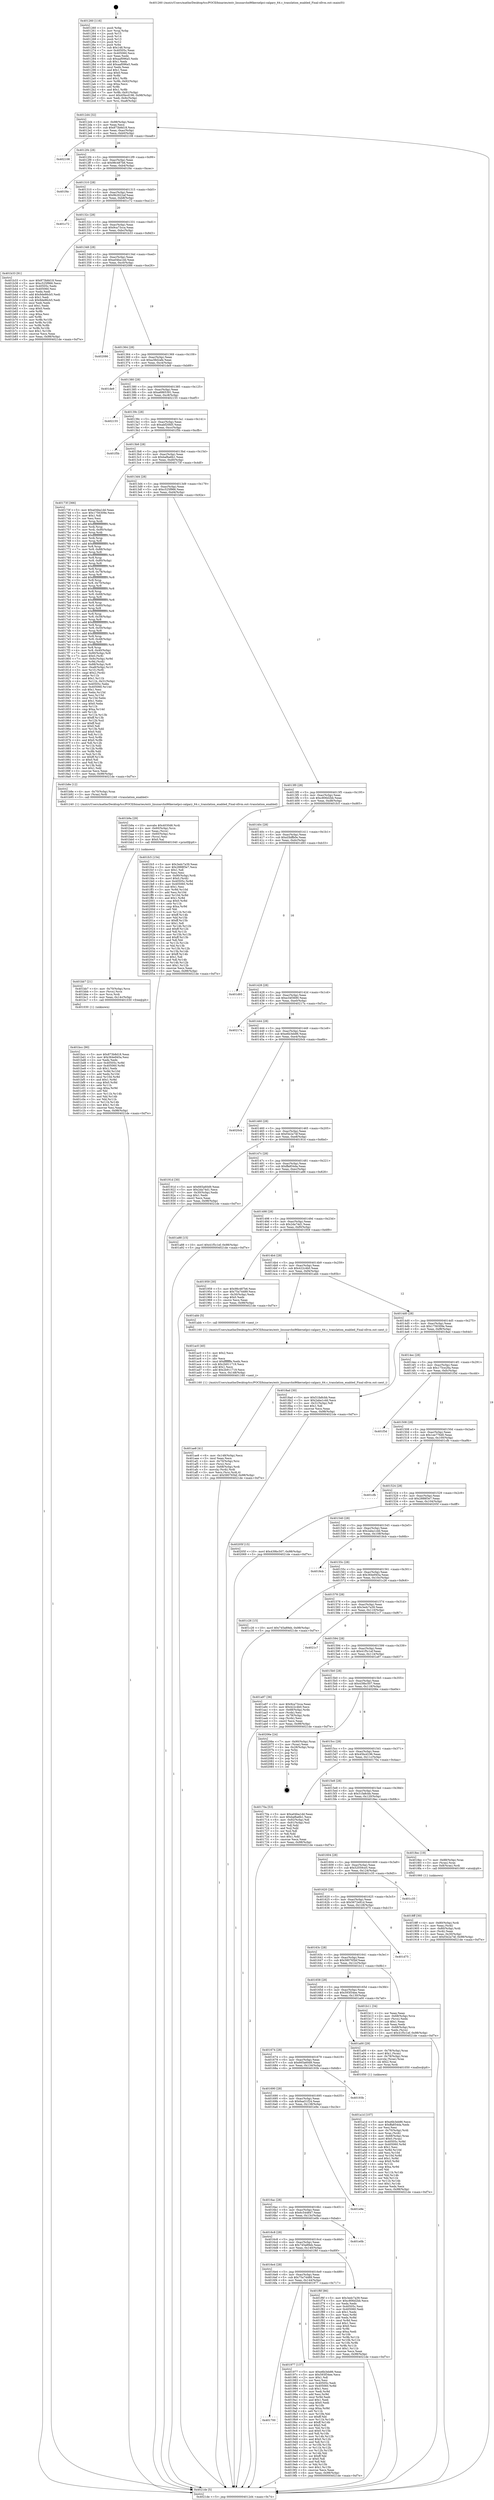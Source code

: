 digraph "0x401260" {
  label = "0x401260 (/mnt/c/Users/mathe/Desktop/tcc/POCII/binaries/extr_linuxarchx86kernelpci-calgary_64.c_translation_enabled_Final-ollvm.out::main(0))"
  labelloc = "t"
  node[shape=record]

  Entry [label="",width=0.3,height=0.3,shape=circle,fillcolor=black,style=filled]
  "0x4012d4" [label="{
     0x4012d4 [32]\l
     | [instrs]\l
     &nbsp;&nbsp;0x4012d4 \<+6\>: mov -0x98(%rbp),%eax\l
     &nbsp;&nbsp;0x4012da \<+2\>: mov %eax,%ecx\l
     &nbsp;&nbsp;0x4012dc \<+6\>: sub $0x873b8d18,%ecx\l
     &nbsp;&nbsp;0x4012e2 \<+6\>: mov %eax,-0xac(%rbp)\l
     &nbsp;&nbsp;0x4012e8 \<+6\>: mov %ecx,-0xb0(%rbp)\l
     &nbsp;&nbsp;0x4012ee \<+6\>: je 0000000000402108 \<main+0xea8\>\l
  }"]
  "0x402108" [label="{
     0x402108\l
  }", style=dashed]
  "0x4012f4" [label="{
     0x4012f4 [28]\l
     | [instrs]\l
     &nbsp;&nbsp;0x4012f4 \<+5\>: jmp 00000000004012f9 \<main+0x99\>\l
     &nbsp;&nbsp;0x4012f9 \<+6\>: mov -0xac(%rbp),%eax\l
     &nbsp;&nbsp;0x4012ff \<+5\>: sub $0x98c487b6,%eax\l
     &nbsp;&nbsp;0x401304 \<+6\>: mov %eax,-0xb4(%rbp)\l
     &nbsp;&nbsp;0x40130a \<+6\>: je 0000000000401f4c \<main+0xcec\>\l
  }"]
  Exit [label="",width=0.3,height=0.3,shape=circle,fillcolor=black,style=filled,peripheries=2]
  "0x401f4c" [label="{
     0x401f4c\l
  }", style=dashed]
  "0x401310" [label="{
     0x401310 [28]\l
     | [instrs]\l
     &nbsp;&nbsp;0x401310 \<+5\>: jmp 0000000000401315 \<main+0xb5\>\l
     &nbsp;&nbsp;0x401315 \<+6\>: mov -0xac(%rbp),%eax\l
     &nbsp;&nbsp;0x40131b \<+5\>: sub $0x9b2622af,%eax\l
     &nbsp;&nbsp;0x401320 \<+6\>: mov %eax,-0xb8(%rbp)\l
     &nbsp;&nbsp;0x401326 \<+6\>: je 0000000000401c72 \<main+0xa12\>\l
  }"]
  "0x401bcc" [label="{
     0x401bcc [90]\l
     | [instrs]\l
     &nbsp;&nbsp;0x401bcc \<+5\>: mov $0x873b8d18,%eax\l
     &nbsp;&nbsp;0x401bd1 \<+5\>: mov $0x364e945a,%esi\l
     &nbsp;&nbsp;0x401bd6 \<+2\>: xor %edx,%edx\l
     &nbsp;&nbsp;0x401bd8 \<+8\>: mov 0x40505c,%r8d\l
     &nbsp;&nbsp;0x401be0 \<+8\>: mov 0x405060,%r9d\l
     &nbsp;&nbsp;0x401be8 \<+3\>: sub $0x1,%edx\l
     &nbsp;&nbsp;0x401beb \<+3\>: mov %r8d,%r10d\l
     &nbsp;&nbsp;0x401bee \<+3\>: add %edx,%r10d\l
     &nbsp;&nbsp;0x401bf1 \<+4\>: imul %r10d,%r8d\l
     &nbsp;&nbsp;0x401bf5 \<+4\>: and $0x1,%r8d\l
     &nbsp;&nbsp;0x401bf9 \<+4\>: cmp $0x0,%r8d\l
     &nbsp;&nbsp;0x401bfd \<+4\>: sete %r11b\l
     &nbsp;&nbsp;0x401c01 \<+4\>: cmp $0xa,%r9d\l
     &nbsp;&nbsp;0x401c05 \<+3\>: setl %bl\l
     &nbsp;&nbsp;0x401c08 \<+3\>: mov %r11b,%r14b\l
     &nbsp;&nbsp;0x401c0b \<+3\>: and %bl,%r14b\l
     &nbsp;&nbsp;0x401c0e \<+3\>: xor %bl,%r11b\l
     &nbsp;&nbsp;0x401c11 \<+3\>: or %r11b,%r14b\l
     &nbsp;&nbsp;0x401c14 \<+4\>: test $0x1,%r14b\l
     &nbsp;&nbsp;0x401c18 \<+3\>: cmovne %esi,%eax\l
     &nbsp;&nbsp;0x401c1b \<+6\>: mov %eax,-0x98(%rbp)\l
     &nbsp;&nbsp;0x401c21 \<+5\>: jmp 00000000004021de \<main+0xf7e\>\l
  }"]
  "0x401c72" [label="{
     0x401c72\l
  }", style=dashed]
  "0x40132c" [label="{
     0x40132c [28]\l
     | [instrs]\l
     &nbsp;&nbsp;0x40132c \<+5\>: jmp 0000000000401331 \<main+0xd1\>\l
     &nbsp;&nbsp;0x401331 \<+6\>: mov -0xac(%rbp),%eax\l
     &nbsp;&nbsp;0x401337 \<+5\>: sub $0x9ca73cca,%eax\l
     &nbsp;&nbsp;0x40133c \<+6\>: mov %eax,-0xbc(%rbp)\l
     &nbsp;&nbsp;0x401342 \<+6\>: je 0000000000401b33 \<main+0x8d3\>\l
  }"]
  "0x401bb7" [label="{
     0x401bb7 [21]\l
     | [instrs]\l
     &nbsp;&nbsp;0x401bb7 \<+4\>: mov -0x70(%rbp),%rcx\l
     &nbsp;&nbsp;0x401bbb \<+3\>: mov (%rcx),%rcx\l
     &nbsp;&nbsp;0x401bbe \<+3\>: mov %rcx,%rdi\l
     &nbsp;&nbsp;0x401bc1 \<+6\>: mov %eax,-0x14c(%rbp)\l
     &nbsp;&nbsp;0x401bc7 \<+5\>: call 0000000000401030 \<free@plt\>\l
     | [calls]\l
     &nbsp;&nbsp;0x401030 \{1\} (unknown)\l
  }"]
  "0x401b33" [label="{
     0x401b33 [91]\l
     | [instrs]\l
     &nbsp;&nbsp;0x401b33 \<+5\>: mov $0x873b8d18,%eax\l
     &nbsp;&nbsp;0x401b38 \<+5\>: mov $0xc525f966,%ecx\l
     &nbsp;&nbsp;0x401b3d \<+7\>: mov 0x40505c,%edx\l
     &nbsp;&nbsp;0x401b44 \<+7\>: mov 0x405060,%esi\l
     &nbsp;&nbsp;0x401b4b \<+2\>: mov %edx,%edi\l
     &nbsp;&nbsp;0x401b4d \<+6\>: add $0x9de86cb5,%edi\l
     &nbsp;&nbsp;0x401b53 \<+3\>: sub $0x1,%edi\l
     &nbsp;&nbsp;0x401b56 \<+6\>: sub $0x9de86cb5,%edi\l
     &nbsp;&nbsp;0x401b5c \<+3\>: imul %edi,%edx\l
     &nbsp;&nbsp;0x401b5f \<+3\>: and $0x1,%edx\l
     &nbsp;&nbsp;0x401b62 \<+3\>: cmp $0x0,%edx\l
     &nbsp;&nbsp;0x401b65 \<+4\>: sete %r8b\l
     &nbsp;&nbsp;0x401b69 \<+3\>: cmp $0xa,%esi\l
     &nbsp;&nbsp;0x401b6c \<+4\>: setl %r9b\l
     &nbsp;&nbsp;0x401b70 \<+3\>: mov %r8b,%r10b\l
     &nbsp;&nbsp;0x401b73 \<+3\>: and %r9b,%r10b\l
     &nbsp;&nbsp;0x401b76 \<+3\>: xor %r9b,%r8b\l
     &nbsp;&nbsp;0x401b79 \<+3\>: or %r8b,%r10b\l
     &nbsp;&nbsp;0x401b7c \<+4\>: test $0x1,%r10b\l
     &nbsp;&nbsp;0x401b80 \<+3\>: cmovne %ecx,%eax\l
     &nbsp;&nbsp;0x401b83 \<+6\>: mov %eax,-0x98(%rbp)\l
     &nbsp;&nbsp;0x401b89 \<+5\>: jmp 00000000004021de \<main+0xf7e\>\l
  }"]
  "0x401348" [label="{
     0x401348 [28]\l
     | [instrs]\l
     &nbsp;&nbsp;0x401348 \<+5\>: jmp 000000000040134d \<main+0xed\>\l
     &nbsp;&nbsp;0x40134d \<+6\>: mov -0xac(%rbp),%eax\l
     &nbsp;&nbsp;0x401353 \<+5\>: sub $0xa04ba1dd,%eax\l
     &nbsp;&nbsp;0x401358 \<+6\>: mov %eax,-0xc0(%rbp)\l
     &nbsp;&nbsp;0x40135e \<+6\>: je 0000000000402086 \<main+0xe26\>\l
  }"]
  "0x401b9a" [label="{
     0x401b9a [29]\l
     | [instrs]\l
     &nbsp;&nbsp;0x401b9a \<+10\>: movabs $0x4030d6,%rdi\l
     &nbsp;&nbsp;0x401ba4 \<+4\>: mov -0x60(%rbp),%rcx\l
     &nbsp;&nbsp;0x401ba8 \<+2\>: mov %eax,(%rcx)\l
     &nbsp;&nbsp;0x401baa \<+4\>: mov -0x60(%rbp),%rcx\l
     &nbsp;&nbsp;0x401bae \<+2\>: mov (%rcx),%esi\l
     &nbsp;&nbsp;0x401bb0 \<+2\>: mov $0x0,%al\l
     &nbsp;&nbsp;0x401bb2 \<+5\>: call 0000000000401040 \<printf@plt\>\l
     | [calls]\l
     &nbsp;&nbsp;0x401040 \{1\} (unknown)\l
  }"]
  "0x402086" [label="{
     0x402086\l
  }", style=dashed]
  "0x401364" [label="{
     0x401364 [28]\l
     | [instrs]\l
     &nbsp;&nbsp;0x401364 \<+5\>: jmp 0000000000401369 \<main+0x109\>\l
     &nbsp;&nbsp;0x401369 \<+6\>: mov -0xac(%rbp),%eax\l
     &nbsp;&nbsp;0x40136f \<+5\>: sub $0xa38d2afe,%eax\l
     &nbsp;&nbsp;0x401374 \<+6\>: mov %eax,-0xc4(%rbp)\l
     &nbsp;&nbsp;0x40137a \<+6\>: je 0000000000401de9 \<main+0xb89\>\l
  }"]
  "0x401ae8" [label="{
     0x401ae8 [41]\l
     | [instrs]\l
     &nbsp;&nbsp;0x401ae8 \<+6\>: mov -0x148(%rbp),%ecx\l
     &nbsp;&nbsp;0x401aee \<+3\>: imul %eax,%ecx\l
     &nbsp;&nbsp;0x401af1 \<+4\>: mov -0x70(%rbp),%rsi\l
     &nbsp;&nbsp;0x401af5 \<+3\>: mov (%rsi),%rsi\l
     &nbsp;&nbsp;0x401af8 \<+4\>: mov -0x68(%rbp),%rdi\l
     &nbsp;&nbsp;0x401afc \<+3\>: movslq (%rdi),%rdi\l
     &nbsp;&nbsp;0x401aff \<+3\>: mov %ecx,(%rsi,%rdi,4)\l
     &nbsp;&nbsp;0x401b02 \<+10\>: movl $0x580765bf,-0x98(%rbp)\l
     &nbsp;&nbsp;0x401b0c \<+5\>: jmp 00000000004021de \<main+0xf7e\>\l
  }"]
  "0x401de9" [label="{
     0x401de9\l
  }", style=dashed]
  "0x401380" [label="{
     0x401380 [28]\l
     | [instrs]\l
     &nbsp;&nbsp;0x401380 \<+5\>: jmp 0000000000401385 \<main+0x125\>\l
     &nbsp;&nbsp;0x401385 \<+6\>: mov -0xac(%rbp),%eax\l
     &nbsp;&nbsp;0x40138b \<+5\>: sub $0xa6865391,%eax\l
     &nbsp;&nbsp;0x401390 \<+6\>: mov %eax,-0xc8(%rbp)\l
     &nbsp;&nbsp;0x401396 \<+6\>: je 0000000000402155 \<main+0xef5\>\l
  }"]
  "0x401ac0" [label="{
     0x401ac0 [40]\l
     | [instrs]\l
     &nbsp;&nbsp;0x401ac0 \<+5\>: mov $0x2,%ecx\l
     &nbsp;&nbsp;0x401ac5 \<+1\>: cltd\l
     &nbsp;&nbsp;0x401ac6 \<+2\>: idiv %ecx\l
     &nbsp;&nbsp;0x401ac8 \<+6\>: imul $0xfffffffe,%edx,%ecx\l
     &nbsp;&nbsp;0x401ace \<+6\>: sub $0x2b911719,%ecx\l
     &nbsp;&nbsp;0x401ad4 \<+3\>: add $0x1,%ecx\l
     &nbsp;&nbsp;0x401ad7 \<+6\>: add $0x2b911719,%ecx\l
     &nbsp;&nbsp;0x401add \<+6\>: mov %ecx,-0x148(%rbp)\l
     &nbsp;&nbsp;0x401ae3 \<+5\>: call 0000000000401160 \<next_i\>\l
     | [calls]\l
     &nbsp;&nbsp;0x401160 \{1\} (/mnt/c/Users/mathe/Desktop/tcc/POCII/binaries/extr_linuxarchx86kernelpci-calgary_64.c_translation_enabled_Final-ollvm.out::next_i)\l
  }"]
  "0x402155" [label="{
     0x402155\l
  }", style=dashed]
  "0x40139c" [label="{
     0x40139c [28]\l
     | [instrs]\l
     &nbsp;&nbsp;0x40139c \<+5\>: jmp 00000000004013a1 \<main+0x141\>\l
     &nbsp;&nbsp;0x4013a1 \<+6\>: mov -0xac(%rbp),%eax\l
     &nbsp;&nbsp;0x4013a7 \<+5\>: sub $0xabf20fd5,%eax\l
     &nbsp;&nbsp;0x4013ac \<+6\>: mov %eax,-0xcc(%rbp)\l
     &nbsp;&nbsp;0x4013b2 \<+6\>: je 0000000000401f5b \<main+0xcfb\>\l
  }"]
  "0x401a1d" [label="{
     0x401a1d [107]\l
     | [instrs]\l
     &nbsp;&nbsp;0x401a1d \<+5\>: mov $0xe6b3eb86,%ecx\l
     &nbsp;&nbsp;0x401a22 \<+5\>: mov $0xffa854da,%edx\l
     &nbsp;&nbsp;0x401a27 \<+2\>: xor %esi,%esi\l
     &nbsp;&nbsp;0x401a29 \<+4\>: mov -0x70(%rbp),%rdi\l
     &nbsp;&nbsp;0x401a2d \<+3\>: mov %rax,(%rdi)\l
     &nbsp;&nbsp;0x401a30 \<+4\>: mov -0x68(%rbp),%rax\l
     &nbsp;&nbsp;0x401a34 \<+6\>: movl $0x0,(%rax)\l
     &nbsp;&nbsp;0x401a3a \<+8\>: mov 0x40505c,%r8d\l
     &nbsp;&nbsp;0x401a42 \<+8\>: mov 0x405060,%r9d\l
     &nbsp;&nbsp;0x401a4a \<+3\>: sub $0x1,%esi\l
     &nbsp;&nbsp;0x401a4d \<+3\>: mov %r8d,%r10d\l
     &nbsp;&nbsp;0x401a50 \<+3\>: add %esi,%r10d\l
     &nbsp;&nbsp;0x401a53 \<+4\>: imul %r10d,%r8d\l
     &nbsp;&nbsp;0x401a57 \<+4\>: and $0x1,%r8d\l
     &nbsp;&nbsp;0x401a5b \<+4\>: cmp $0x0,%r8d\l
     &nbsp;&nbsp;0x401a5f \<+4\>: sete %r11b\l
     &nbsp;&nbsp;0x401a63 \<+4\>: cmp $0xa,%r9d\l
     &nbsp;&nbsp;0x401a67 \<+3\>: setl %bl\l
     &nbsp;&nbsp;0x401a6a \<+3\>: mov %r11b,%r14b\l
     &nbsp;&nbsp;0x401a6d \<+3\>: and %bl,%r14b\l
     &nbsp;&nbsp;0x401a70 \<+3\>: xor %bl,%r11b\l
     &nbsp;&nbsp;0x401a73 \<+3\>: or %r11b,%r14b\l
     &nbsp;&nbsp;0x401a76 \<+4\>: test $0x1,%r14b\l
     &nbsp;&nbsp;0x401a7a \<+3\>: cmovne %edx,%ecx\l
     &nbsp;&nbsp;0x401a7d \<+6\>: mov %ecx,-0x98(%rbp)\l
     &nbsp;&nbsp;0x401a83 \<+5\>: jmp 00000000004021de \<main+0xf7e\>\l
  }"]
  "0x401f5b" [label="{
     0x401f5b\l
  }", style=dashed]
  "0x4013b8" [label="{
     0x4013b8 [28]\l
     | [instrs]\l
     &nbsp;&nbsp;0x4013b8 \<+5\>: jmp 00000000004013bd \<main+0x15d\>\l
     &nbsp;&nbsp;0x4013bd \<+6\>: mov -0xac(%rbp),%eax\l
     &nbsp;&nbsp;0x4013c3 \<+5\>: sub $0xbafba6b1,%eax\l
     &nbsp;&nbsp;0x4013c8 \<+6\>: mov %eax,-0xd0(%rbp)\l
     &nbsp;&nbsp;0x4013ce \<+6\>: je 000000000040173f \<main+0x4df\>\l
  }"]
  "0x401700" [label="{
     0x401700\l
  }", style=dashed]
  "0x40173f" [label="{
     0x40173f [366]\l
     | [instrs]\l
     &nbsp;&nbsp;0x40173f \<+5\>: mov $0xa04ba1dd,%eax\l
     &nbsp;&nbsp;0x401744 \<+5\>: mov $0x1756309e,%ecx\l
     &nbsp;&nbsp;0x401749 \<+2\>: mov $0x1,%dl\l
     &nbsp;&nbsp;0x40174b \<+2\>: xor %esi,%esi\l
     &nbsp;&nbsp;0x40174d \<+3\>: mov %rsp,%rdi\l
     &nbsp;&nbsp;0x401750 \<+4\>: add $0xfffffffffffffff0,%rdi\l
     &nbsp;&nbsp;0x401754 \<+3\>: mov %rdi,%rsp\l
     &nbsp;&nbsp;0x401757 \<+7\>: mov %rdi,-0x90(%rbp)\l
     &nbsp;&nbsp;0x40175e \<+3\>: mov %rsp,%rdi\l
     &nbsp;&nbsp;0x401761 \<+4\>: add $0xfffffffffffffff0,%rdi\l
     &nbsp;&nbsp;0x401765 \<+3\>: mov %rdi,%rsp\l
     &nbsp;&nbsp;0x401768 \<+3\>: mov %rsp,%r8\l
     &nbsp;&nbsp;0x40176b \<+4\>: add $0xfffffffffffffff0,%r8\l
     &nbsp;&nbsp;0x40176f \<+3\>: mov %r8,%rsp\l
     &nbsp;&nbsp;0x401772 \<+7\>: mov %r8,-0x88(%rbp)\l
     &nbsp;&nbsp;0x401779 \<+3\>: mov %rsp,%r8\l
     &nbsp;&nbsp;0x40177c \<+4\>: add $0xfffffffffffffff0,%r8\l
     &nbsp;&nbsp;0x401780 \<+3\>: mov %r8,%rsp\l
     &nbsp;&nbsp;0x401783 \<+4\>: mov %r8,-0x80(%rbp)\l
     &nbsp;&nbsp;0x401787 \<+3\>: mov %rsp,%r8\l
     &nbsp;&nbsp;0x40178a \<+4\>: add $0xfffffffffffffff0,%r8\l
     &nbsp;&nbsp;0x40178e \<+3\>: mov %r8,%rsp\l
     &nbsp;&nbsp;0x401791 \<+4\>: mov %r8,-0x78(%rbp)\l
     &nbsp;&nbsp;0x401795 \<+3\>: mov %rsp,%r8\l
     &nbsp;&nbsp;0x401798 \<+4\>: add $0xfffffffffffffff0,%r8\l
     &nbsp;&nbsp;0x40179c \<+3\>: mov %r8,%rsp\l
     &nbsp;&nbsp;0x40179f \<+4\>: mov %r8,-0x70(%rbp)\l
     &nbsp;&nbsp;0x4017a3 \<+3\>: mov %rsp,%r8\l
     &nbsp;&nbsp;0x4017a6 \<+4\>: add $0xfffffffffffffff0,%r8\l
     &nbsp;&nbsp;0x4017aa \<+3\>: mov %r8,%rsp\l
     &nbsp;&nbsp;0x4017ad \<+4\>: mov %r8,-0x68(%rbp)\l
     &nbsp;&nbsp;0x4017b1 \<+3\>: mov %rsp,%r8\l
     &nbsp;&nbsp;0x4017b4 \<+4\>: add $0xfffffffffffffff0,%r8\l
     &nbsp;&nbsp;0x4017b8 \<+3\>: mov %r8,%rsp\l
     &nbsp;&nbsp;0x4017bb \<+4\>: mov %r8,-0x60(%rbp)\l
     &nbsp;&nbsp;0x4017bf \<+3\>: mov %rsp,%r8\l
     &nbsp;&nbsp;0x4017c2 \<+4\>: add $0xfffffffffffffff0,%r8\l
     &nbsp;&nbsp;0x4017c6 \<+3\>: mov %r8,%rsp\l
     &nbsp;&nbsp;0x4017c9 \<+4\>: mov %r8,-0x58(%rbp)\l
     &nbsp;&nbsp;0x4017cd \<+3\>: mov %rsp,%r8\l
     &nbsp;&nbsp;0x4017d0 \<+4\>: add $0xfffffffffffffff0,%r8\l
     &nbsp;&nbsp;0x4017d4 \<+3\>: mov %r8,%rsp\l
     &nbsp;&nbsp;0x4017d7 \<+4\>: mov %r8,-0x50(%rbp)\l
     &nbsp;&nbsp;0x4017db \<+3\>: mov %rsp,%r8\l
     &nbsp;&nbsp;0x4017de \<+4\>: add $0xfffffffffffffff0,%r8\l
     &nbsp;&nbsp;0x4017e2 \<+3\>: mov %r8,%rsp\l
     &nbsp;&nbsp;0x4017e5 \<+4\>: mov %r8,-0x48(%rbp)\l
     &nbsp;&nbsp;0x4017e9 \<+3\>: mov %rsp,%r8\l
     &nbsp;&nbsp;0x4017ec \<+4\>: add $0xfffffffffffffff0,%r8\l
     &nbsp;&nbsp;0x4017f0 \<+3\>: mov %r8,%rsp\l
     &nbsp;&nbsp;0x4017f3 \<+4\>: mov %r8,-0x40(%rbp)\l
     &nbsp;&nbsp;0x4017f7 \<+7\>: mov -0x90(%rbp),%r8\l
     &nbsp;&nbsp;0x4017fe \<+7\>: movl $0x0,(%r8)\l
     &nbsp;&nbsp;0x401805 \<+7\>: mov -0x9c(%rbp),%r9d\l
     &nbsp;&nbsp;0x40180c \<+3\>: mov %r9d,(%rdi)\l
     &nbsp;&nbsp;0x40180f \<+7\>: mov -0x88(%rbp),%r8\l
     &nbsp;&nbsp;0x401816 \<+7\>: mov -0xa8(%rbp),%r10\l
     &nbsp;&nbsp;0x40181d \<+3\>: mov %r10,(%r8)\l
     &nbsp;&nbsp;0x401820 \<+3\>: cmpl $0x2,(%rdi)\l
     &nbsp;&nbsp;0x401823 \<+4\>: setne %r11b\l
     &nbsp;&nbsp;0x401827 \<+4\>: and $0x1,%r11b\l
     &nbsp;&nbsp;0x40182b \<+4\>: mov %r11b,-0x31(%rbp)\l
     &nbsp;&nbsp;0x40182f \<+7\>: mov 0x40505c,%ebx\l
     &nbsp;&nbsp;0x401836 \<+8\>: mov 0x405060,%r14d\l
     &nbsp;&nbsp;0x40183e \<+3\>: sub $0x1,%esi\l
     &nbsp;&nbsp;0x401841 \<+3\>: mov %ebx,%r15d\l
     &nbsp;&nbsp;0x401844 \<+3\>: add %esi,%r15d\l
     &nbsp;&nbsp;0x401847 \<+4\>: imul %r15d,%ebx\l
     &nbsp;&nbsp;0x40184b \<+3\>: and $0x1,%ebx\l
     &nbsp;&nbsp;0x40184e \<+3\>: cmp $0x0,%ebx\l
     &nbsp;&nbsp;0x401851 \<+4\>: sete %r11b\l
     &nbsp;&nbsp;0x401855 \<+4\>: cmp $0xa,%r14d\l
     &nbsp;&nbsp;0x401859 \<+4\>: setl %r12b\l
     &nbsp;&nbsp;0x40185d \<+3\>: mov %r11b,%r13b\l
     &nbsp;&nbsp;0x401860 \<+4\>: xor $0xff,%r13b\l
     &nbsp;&nbsp;0x401864 \<+3\>: mov %r12b,%sil\l
     &nbsp;&nbsp;0x401867 \<+4\>: xor $0xff,%sil\l
     &nbsp;&nbsp;0x40186b \<+3\>: xor $0x0,%dl\l
     &nbsp;&nbsp;0x40186e \<+3\>: mov %r13b,%dil\l
     &nbsp;&nbsp;0x401871 \<+4\>: and $0x0,%dil\l
     &nbsp;&nbsp;0x401875 \<+3\>: and %dl,%r11b\l
     &nbsp;&nbsp;0x401878 \<+3\>: mov %sil,%r8b\l
     &nbsp;&nbsp;0x40187b \<+4\>: and $0x0,%r8b\l
     &nbsp;&nbsp;0x40187f \<+3\>: and %dl,%r12b\l
     &nbsp;&nbsp;0x401882 \<+3\>: or %r11b,%dil\l
     &nbsp;&nbsp;0x401885 \<+3\>: or %r12b,%r8b\l
     &nbsp;&nbsp;0x401888 \<+3\>: xor %r8b,%dil\l
     &nbsp;&nbsp;0x40188b \<+3\>: or %sil,%r13b\l
     &nbsp;&nbsp;0x40188e \<+4\>: xor $0xff,%r13b\l
     &nbsp;&nbsp;0x401892 \<+3\>: or $0x0,%dl\l
     &nbsp;&nbsp;0x401895 \<+3\>: and %dl,%r13b\l
     &nbsp;&nbsp;0x401898 \<+3\>: or %r13b,%dil\l
     &nbsp;&nbsp;0x40189b \<+4\>: test $0x1,%dil\l
     &nbsp;&nbsp;0x40189f \<+3\>: cmovne %ecx,%eax\l
     &nbsp;&nbsp;0x4018a2 \<+6\>: mov %eax,-0x98(%rbp)\l
     &nbsp;&nbsp;0x4018a8 \<+5\>: jmp 00000000004021de \<main+0xf7e\>\l
  }"]
  "0x4013d4" [label="{
     0x4013d4 [28]\l
     | [instrs]\l
     &nbsp;&nbsp;0x4013d4 \<+5\>: jmp 00000000004013d9 \<main+0x179\>\l
     &nbsp;&nbsp;0x4013d9 \<+6\>: mov -0xac(%rbp),%eax\l
     &nbsp;&nbsp;0x4013df \<+5\>: sub $0xc525f966,%eax\l
     &nbsp;&nbsp;0x4013e4 \<+6\>: mov %eax,-0xd4(%rbp)\l
     &nbsp;&nbsp;0x4013ea \<+6\>: je 0000000000401b8e \<main+0x92e\>\l
  }"]
  "0x401977" [label="{
     0x401977 [137]\l
     | [instrs]\l
     &nbsp;&nbsp;0x401977 \<+5\>: mov $0xe6b3eb86,%eax\l
     &nbsp;&nbsp;0x40197c \<+5\>: mov $0x593f34ee,%ecx\l
     &nbsp;&nbsp;0x401981 \<+2\>: mov $0x1,%dl\l
     &nbsp;&nbsp;0x401983 \<+2\>: xor %esi,%esi\l
     &nbsp;&nbsp;0x401985 \<+7\>: mov 0x40505c,%edi\l
     &nbsp;&nbsp;0x40198c \<+8\>: mov 0x405060,%r8d\l
     &nbsp;&nbsp;0x401994 \<+3\>: sub $0x1,%esi\l
     &nbsp;&nbsp;0x401997 \<+3\>: mov %edi,%r9d\l
     &nbsp;&nbsp;0x40199a \<+3\>: add %esi,%r9d\l
     &nbsp;&nbsp;0x40199d \<+4\>: imul %r9d,%edi\l
     &nbsp;&nbsp;0x4019a1 \<+3\>: and $0x1,%edi\l
     &nbsp;&nbsp;0x4019a4 \<+3\>: cmp $0x0,%edi\l
     &nbsp;&nbsp;0x4019a7 \<+4\>: sete %r10b\l
     &nbsp;&nbsp;0x4019ab \<+4\>: cmp $0xa,%r8d\l
     &nbsp;&nbsp;0x4019af \<+4\>: setl %r11b\l
     &nbsp;&nbsp;0x4019b3 \<+3\>: mov %r10b,%bl\l
     &nbsp;&nbsp;0x4019b6 \<+3\>: xor $0xff,%bl\l
     &nbsp;&nbsp;0x4019b9 \<+3\>: mov %r11b,%r14b\l
     &nbsp;&nbsp;0x4019bc \<+4\>: xor $0xff,%r14b\l
     &nbsp;&nbsp;0x4019c0 \<+3\>: xor $0x0,%dl\l
     &nbsp;&nbsp;0x4019c3 \<+3\>: mov %bl,%r15b\l
     &nbsp;&nbsp;0x4019c6 \<+4\>: and $0x0,%r15b\l
     &nbsp;&nbsp;0x4019ca \<+3\>: and %dl,%r10b\l
     &nbsp;&nbsp;0x4019cd \<+3\>: mov %r14b,%r12b\l
     &nbsp;&nbsp;0x4019d0 \<+4\>: and $0x0,%r12b\l
     &nbsp;&nbsp;0x4019d4 \<+3\>: and %dl,%r11b\l
     &nbsp;&nbsp;0x4019d7 \<+3\>: or %r10b,%r15b\l
     &nbsp;&nbsp;0x4019da \<+3\>: or %r11b,%r12b\l
     &nbsp;&nbsp;0x4019dd \<+3\>: xor %r12b,%r15b\l
     &nbsp;&nbsp;0x4019e0 \<+3\>: or %r14b,%bl\l
     &nbsp;&nbsp;0x4019e3 \<+3\>: xor $0xff,%bl\l
     &nbsp;&nbsp;0x4019e6 \<+3\>: or $0x0,%dl\l
     &nbsp;&nbsp;0x4019e9 \<+2\>: and %dl,%bl\l
     &nbsp;&nbsp;0x4019eb \<+3\>: or %bl,%r15b\l
     &nbsp;&nbsp;0x4019ee \<+4\>: test $0x1,%r15b\l
     &nbsp;&nbsp;0x4019f2 \<+3\>: cmovne %ecx,%eax\l
     &nbsp;&nbsp;0x4019f5 \<+6\>: mov %eax,-0x98(%rbp)\l
     &nbsp;&nbsp;0x4019fb \<+5\>: jmp 00000000004021de \<main+0xf7e\>\l
  }"]
  "0x401b8e" [label="{
     0x401b8e [12]\l
     | [instrs]\l
     &nbsp;&nbsp;0x401b8e \<+4\>: mov -0x70(%rbp),%rax\l
     &nbsp;&nbsp;0x401b92 \<+3\>: mov (%rax),%rdi\l
     &nbsp;&nbsp;0x401b95 \<+5\>: call 0000000000401240 \<translation_enabled\>\l
     | [calls]\l
     &nbsp;&nbsp;0x401240 \{1\} (/mnt/c/Users/mathe/Desktop/tcc/POCII/binaries/extr_linuxarchx86kernelpci-calgary_64.c_translation_enabled_Final-ollvm.out::translation_enabled)\l
  }"]
  "0x4013f0" [label="{
     0x4013f0 [28]\l
     | [instrs]\l
     &nbsp;&nbsp;0x4013f0 \<+5\>: jmp 00000000004013f5 \<main+0x195\>\l
     &nbsp;&nbsp;0x4013f5 \<+6\>: mov -0xac(%rbp),%eax\l
     &nbsp;&nbsp;0x4013fb \<+5\>: sub $0xc806d2bb,%eax\l
     &nbsp;&nbsp;0x401400 \<+6\>: mov %eax,-0xd8(%rbp)\l
     &nbsp;&nbsp;0x401406 \<+6\>: je 0000000000401fc5 \<main+0xd65\>\l
  }"]
  "0x4016e4" [label="{
     0x4016e4 [28]\l
     | [instrs]\l
     &nbsp;&nbsp;0x4016e4 \<+5\>: jmp 00000000004016e9 \<main+0x489\>\l
     &nbsp;&nbsp;0x4016e9 \<+6\>: mov -0xac(%rbp),%eax\l
     &nbsp;&nbsp;0x4016ef \<+5\>: sub $0x75a74489,%eax\l
     &nbsp;&nbsp;0x4016f4 \<+6\>: mov %eax,-0x144(%rbp)\l
     &nbsp;&nbsp;0x4016fa \<+6\>: je 0000000000401977 \<main+0x717\>\l
  }"]
  "0x401fc5" [label="{
     0x401fc5 [154]\l
     | [instrs]\l
     &nbsp;&nbsp;0x401fc5 \<+5\>: mov $0x3edc7a39,%eax\l
     &nbsp;&nbsp;0x401fca \<+5\>: mov $0x2888f3e7,%ecx\l
     &nbsp;&nbsp;0x401fcf \<+2\>: mov $0x1,%dl\l
     &nbsp;&nbsp;0x401fd1 \<+2\>: xor %esi,%esi\l
     &nbsp;&nbsp;0x401fd3 \<+7\>: mov -0x90(%rbp),%rdi\l
     &nbsp;&nbsp;0x401fda \<+6\>: movl $0x0,(%rdi)\l
     &nbsp;&nbsp;0x401fe0 \<+8\>: mov 0x40505c,%r8d\l
     &nbsp;&nbsp;0x401fe8 \<+8\>: mov 0x405060,%r9d\l
     &nbsp;&nbsp;0x401ff0 \<+3\>: sub $0x1,%esi\l
     &nbsp;&nbsp;0x401ff3 \<+3\>: mov %r8d,%r10d\l
     &nbsp;&nbsp;0x401ff6 \<+3\>: add %esi,%r10d\l
     &nbsp;&nbsp;0x401ff9 \<+4\>: imul %r10d,%r8d\l
     &nbsp;&nbsp;0x401ffd \<+4\>: and $0x1,%r8d\l
     &nbsp;&nbsp;0x402001 \<+4\>: cmp $0x0,%r8d\l
     &nbsp;&nbsp;0x402005 \<+4\>: sete %r11b\l
     &nbsp;&nbsp;0x402009 \<+4\>: cmp $0xa,%r9d\l
     &nbsp;&nbsp;0x40200d \<+3\>: setl %bl\l
     &nbsp;&nbsp;0x402010 \<+3\>: mov %r11b,%r14b\l
     &nbsp;&nbsp;0x402013 \<+4\>: xor $0xff,%r14b\l
     &nbsp;&nbsp;0x402017 \<+3\>: mov %bl,%r15b\l
     &nbsp;&nbsp;0x40201a \<+4\>: xor $0xff,%r15b\l
     &nbsp;&nbsp;0x40201e \<+3\>: xor $0x1,%dl\l
     &nbsp;&nbsp;0x402021 \<+3\>: mov %r14b,%r12b\l
     &nbsp;&nbsp;0x402024 \<+4\>: and $0xff,%r12b\l
     &nbsp;&nbsp;0x402028 \<+3\>: and %dl,%r11b\l
     &nbsp;&nbsp;0x40202b \<+3\>: mov %r15b,%r13b\l
     &nbsp;&nbsp;0x40202e \<+4\>: and $0xff,%r13b\l
     &nbsp;&nbsp;0x402032 \<+2\>: and %dl,%bl\l
     &nbsp;&nbsp;0x402034 \<+3\>: or %r11b,%r12b\l
     &nbsp;&nbsp;0x402037 \<+3\>: or %bl,%r13b\l
     &nbsp;&nbsp;0x40203a \<+3\>: xor %r13b,%r12b\l
     &nbsp;&nbsp;0x40203d \<+3\>: or %r15b,%r14b\l
     &nbsp;&nbsp;0x402040 \<+4\>: xor $0xff,%r14b\l
     &nbsp;&nbsp;0x402044 \<+3\>: or $0x1,%dl\l
     &nbsp;&nbsp;0x402047 \<+3\>: and %dl,%r14b\l
     &nbsp;&nbsp;0x40204a \<+3\>: or %r14b,%r12b\l
     &nbsp;&nbsp;0x40204d \<+4\>: test $0x1,%r12b\l
     &nbsp;&nbsp;0x402051 \<+3\>: cmovne %ecx,%eax\l
     &nbsp;&nbsp;0x402054 \<+6\>: mov %eax,-0x98(%rbp)\l
     &nbsp;&nbsp;0x40205a \<+5\>: jmp 00000000004021de \<main+0xf7e\>\l
  }"]
  "0x40140c" [label="{
     0x40140c [28]\l
     | [instrs]\l
     &nbsp;&nbsp;0x40140c \<+5\>: jmp 0000000000401411 \<main+0x1b1\>\l
     &nbsp;&nbsp;0x401411 \<+6\>: mov -0xac(%rbp),%eax\l
     &nbsp;&nbsp;0x401417 \<+5\>: sub $0xd3bffb0e,%eax\l
     &nbsp;&nbsp;0x40141c \<+6\>: mov %eax,-0xdc(%rbp)\l
     &nbsp;&nbsp;0x401422 \<+6\>: je 0000000000401d93 \<main+0xb33\>\l
  }"]
  "0x401f6f" [label="{
     0x401f6f [86]\l
     | [instrs]\l
     &nbsp;&nbsp;0x401f6f \<+5\>: mov $0x3edc7a39,%eax\l
     &nbsp;&nbsp;0x401f74 \<+5\>: mov $0xc806d2bb,%ecx\l
     &nbsp;&nbsp;0x401f79 \<+2\>: xor %edx,%edx\l
     &nbsp;&nbsp;0x401f7b \<+7\>: mov 0x40505c,%esi\l
     &nbsp;&nbsp;0x401f82 \<+7\>: mov 0x405060,%edi\l
     &nbsp;&nbsp;0x401f89 \<+3\>: sub $0x1,%edx\l
     &nbsp;&nbsp;0x401f8c \<+3\>: mov %esi,%r8d\l
     &nbsp;&nbsp;0x401f8f \<+3\>: add %edx,%r8d\l
     &nbsp;&nbsp;0x401f92 \<+4\>: imul %r8d,%esi\l
     &nbsp;&nbsp;0x401f96 \<+3\>: and $0x1,%esi\l
     &nbsp;&nbsp;0x401f99 \<+3\>: cmp $0x0,%esi\l
     &nbsp;&nbsp;0x401f9c \<+4\>: sete %r9b\l
     &nbsp;&nbsp;0x401fa0 \<+3\>: cmp $0xa,%edi\l
     &nbsp;&nbsp;0x401fa3 \<+4\>: setl %r10b\l
     &nbsp;&nbsp;0x401fa7 \<+3\>: mov %r9b,%r11b\l
     &nbsp;&nbsp;0x401faa \<+3\>: and %r10b,%r11b\l
     &nbsp;&nbsp;0x401fad \<+3\>: xor %r10b,%r9b\l
     &nbsp;&nbsp;0x401fb0 \<+3\>: or %r9b,%r11b\l
     &nbsp;&nbsp;0x401fb3 \<+4\>: test $0x1,%r11b\l
     &nbsp;&nbsp;0x401fb7 \<+3\>: cmovne %ecx,%eax\l
     &nbsp;&nbsp;0x401fba \<+6\>: mov %eax,-0x98(%rbp)\l
     &nbsp;&nbsp;0x401fc0 \<+5\>: jmp 00000000004021de \<main+0xf7e\>\l
  }"]
  "0x401d93" [label="{
     0x401d93\l
  }", style=dashed]
  "0x401428" [label="{
     0x401428 [28]\l
     | [instrs]\l
     &nbsp;&nbsp;0x401428 \<+5\>: jmp 000000000040142d \<main+0x1cd\>\l
     &nbsp;&nbsp;0x40142d \<+6\>: mov -0xac(%rbp),%eax\l
     &nbsp;&nbsp;0x401433 \<+5\>: sub $0xe34f3690,%eax\l
     &nbsp;&nbsp;0x401438 \<+6\>: mov %eax,-0xe0(%rbp)\l
     &nbsp;&nbsp;0x40143e \<+6\>: je 000000000040217a \<main+0xf1a\>\l
  }"]
  "0x4016c8" [label="{
     0x4016c8 [28]\l
     | [instrs]\l
     &nbsp;&nbsp;0x4016c8 \<+5\>: jmp 00000000004016cd \<main+0x46d\>\l
     &nbsp;&nbsp;0x4016cd \<+6\>: mov -0xac(%rbp),%eax\l
     &nbsp;&nbsp;0x4016d3 \<+5\>: sub $0x745a89eb,%eax\l
     &nbsp;&nbsp;0x4016d8 \<+6\>: mov %eax,-0x140(%rbp)\l
     &nbsp;&nbsp;0x4016de \<+6\>: je 0000000000401f6f \<main+0xd0f\>\l
  }"]
  "0x40217a" [label="{
     0x40217a\l
  }", style=dashed]
  "0x401444" [label="{
     0x401444 [28]\l
     | [instrs]\l
     &nbsp;&nbsp;0x401444 \<+5\>: jmp 0000000000401449 \<main+0x1e9\>\l
     &nbsp;&nbsp;0x401449 \<+6\>: mov -0xac(%rbp),%eax\l
     &nbsp;&nbsp;0x40144f \<+5\>: sub $0xe6b3eb86,%eax\l
     &nbsp;&nbsp;0x401454 \<+6\>: mov %eax,-0xe4(%rbp)\l
     &nbsp;&nbsp;0x40145a \<+6\>: je 00000000004020cb \<main+0xe6b\>\l
  }"]
  "0x401e0b" [label="{
     0x401e0b\l
  }", style=dashed]
  "0x4020cb" [label="{
     0x4020cb\l
  }", style=dashed]
  "0x401460" [label="{
     0x401460 [28]\l
     | [instrs]\l
     &nbsp;&nbsp;0x401460 \<+5\>: jmp 0000000000401465 \<main+0x205\>\l
     &nbsp;&nbsp;0x401465 \<+6\>: mov -0xac(%rbp),%eax\l
     &nbsp;&nbsp;0x40146b \<+5\>: sub $0xf3e2a74f,%eax\l
     &nbsp;&nbsp;0x401470 \<+6\>: mov %eax,-0xe8(%rbp)\l
     &nbsp;&nbsp;0x401476 \<+6\>: je 000000000040191d \<main+0x6bd\>\l
  }"]
  "0x4016ac" [label="{
     0x4016ac [28]\l
     | [instrs]\l
     &nbsp;&nbsp;0x4016ac \<+5\>: jmp 00000000004016b1 \<main+0x451\>\l
     &nbsp;&nbsp;0x4016b1 \<+6\>: mov -0xac(%rbp),%eax\l
     &nbsp;&nbsp;0x4016b7 \<+5\>: sub $0x6c544847,%eax\l
     &nbsp;&nbsp;0x4016bc \<+6\>: mov %eax,-0x13c(%rbp)\l
     &nbsp;&nbsp;0x4016c2 \<+6\>: je 0000000000401e0b \<main+0xbab\>\l
  }"]
  "0x40191d" [label="{
     0x40191d [30]\l
     | [instrs]\l
     &nbsp;&nbsp;0x40191d \<+5\>: mov $0x665a60d9,%eax\l
     &nbsp;&nbsp;0x401922 \<+5\>: mov $0x2da74d1,%ecx\l
     &nbsp;&nbsp;0x401927 \<+3\>: mov -0x30(%rbp),%edx\l
     &nbsp;&nbsp;0x40192a \<+3\>: cmp $0x1,%edx\l
     &nbsp;&nbsp;0x40192d \<+3\>: cmovl %ecx,%eax\l
     &nbsp;&nbsp;0x401930 \<+6\>: mov %eax,-0x98(%rbp)\l
     &nbsp;&nbsp;0x401936 \<+5\>: jmp 00000000004021de \<main+0xf7e\>\l
  }"]
  "0x40147c" [label="{
     0x40147c [28]\l
     | [instrs]\l
     &nbsp;&nbsp;0x40147c \<+5\>: jmp 0000000000401481 \<main+0x221\>\l
     &nbsp;&nbsp;0x401481 \<+6\>: mov -0xac(%rbp),%eax\l
     &nbsp;&nbsp;0x401487 \<+5\>: sub $0xffa854da,%eax\l
     &nbsp;&nbsp;0x40148c \<+6\>: mov %eax,-0xec(%rbp)\l
     &nbsp;&nbsp;0x401492 \<+6\>: je 0000000000401a88 \<main+0x828\>\l
  }"]
  "0x401e9e" [label="{
     0x401e9e\l
  }", style=dashed]
  "0x401a88" [label="{
     0x401a88 [15]\l
     | [instrs]\l
     &nbsp;&nbsp;0x401a88 \<+10\>: movl $0x41f5c1ef,-0x98(%rbp)\l
     &nbsp;&nbsp;0x401a92 \<+5\>: jmp 00000000004021de \<main+0xf7e\>\l
  }"]
  "0x401498" [label="{
     0x401498 [28]\l
     | [instrs]\l
     &nbsp;&nbsp;0x401498 \<+5\>: jmp 000000000040149d \<main+0x23d\>\l
     &nbsp;&nbsp;0x40149d \<+6\>: mov -0xac(%rbp),%eax\l
     &nbsp;&nbsp;0x4014a3 \<+5\>: sub $0x2da74d1,%eax\l
     &nbsp;&nbsp;0x4014a8 \<+6\>: mov %eax,-0xf0(%rbp)\l
     &nbsp;&nbsp;0x4014ae \<+6\>: je 0000000000401959 \<main+0x6f9\>\l
  }"]
  "0x401690" [label="{
     0x401690 [28]\l
     | [instrs]\l
     &nbsp;&nbsp;0x401690 \<+5\>: jmp 0000000000401695 \<main+0x435\>\l
     &nbsp;&nbsp;0x401695 \<+6\>: mov -0xac(%rbp),%eax\l
     &nbsp;&nbsp;0x40169b \<+5\>: sub $0x6aa51f24,%eax\l
     &nbsp;&nbsp;0x4016a0 \<+6\>: mov %eax,-0x138(%rbp)\l
     &nbsp;&nbsp;0x4016a6 \<+6\>: je 0000000000401e9e \<main+0xc3e\>\l
  }"]
  "0x401959" [label="{
     0x401959 [30]\l
     | [instrs]\l
     &nbsp;&nbsp;0x401959 \<+5\>: mov $0x98c487b6,%eax\l
     &nbsp;&nbsp;0x40195e \<+5\>: mov $0x75a74489,%ecx\l
     &nbsp;&nbsp;0x401963 \<+3\>: mov -0x30(%rbp),%edx\l
     &nbsp;&nbsp;0x401966 \<+3\>: cmp $0x0,%edx\l
     &nbsp;&nbsp;0x401969 \<+3\>: cmove %ecx,%eax\l
     &nbsp;&nbsp;0x40196c \<+6\>: mov %eax,-0x98(%rbp)\l
     &nbsp;&nbsp;0x401972 \<+5\>: jmp 00000000004021de \<main+0xf7e\>\l
  }"]
  "0x4014b4" [label="{
     0x4014b4 [28]\l
     | [instrs]\l
     &nbsp;&nbsp;0x4014b4 \<+5\>: jmp 00000000004014b9 \<main+0x259\>\l
     &nbsp;&nbsp;0x4014b9 \<+6\>: mov -0xac(%rbp),%eax\l
     &nbsp;&nbsp;0x4014bf \<+5\>: sub $0x422c4b0,%eax\l
     &nbsp;&nbsp;0x4014c4 \<+6\>: mov %eax,-0xf4(%rbp)\l
     &nbsp;&nbsp;0x4014ca \<+6\>: je 0000000000401abb \<main+0x85b\>\l
  }"]
  "0x40193b" [label="{
     0x40193b\l
  }", style=dashed]
  "0x401abb" [label="{
     0x401abb [5]\l
     | [instrs]\l
     &nbsp;&nbsp;0x401abb \<+5\>: call 0000000000401160 \<next_i\>\l
     | [calls]\l
     &nbsp;&nbsp;0x401160 \{1\} (/mnt/c/Users/mathe/Desktop/tcc/POCII/binaries/extr_linuxarchx86kernelpci-calgary_64.c_translation_enabled_Final-ollvm.out::next_i)\l
  }"]
  "0x4014d0" [label="{
     0x4014d0 [28]\l
     | [instrs]\l
     &nbsp;&nbsp;0x4014d0 \<+5\>: jmp 00000000004014d5 \<main+0x275\>\l
     &nbsp;&nbsp;0x4014d5 \<+6\>: mov -0xac(%rbp),%eax\l
     &nbsp;&nbsp;0x4014db \<+5\>: sub $0x1756309e,%eax\l
     &nbsp;&nbsp;0x4014e0 \<+6\>: mov %eax,-0xf8(%rbp)\l
     &nbsp;&nbsp;0x4014e6 \<+6\>: je 00000000004018ad \<main+0x64d\>\l
  }"]
  "0x401674" [label="{
     0x401674 [28]\l
     | [instrs]\l
     &nbsp;&nbsp;0x401674 \<+5\>: jmp 0000000000401679 \<main+0x419\>\l
     &nbsp;&nbsp;0x401679 \<+6\>: mov -0xac(%rbp),%eax\l
     &nbsp;&nbsp;0x40167f \<+5\>: sub $0x665a60d9,%eax\l
     &nbsp;&nbsp;0x401684 \<+6\>: mov %eax,-0x134(%rbp)\l
     &nbsp;&nbsp;0x40168a \<+6\>: je 000000000040193b \<main+0x6db\>\l
  }"]
  "0x4018ad" [label="{
     0x4018ad [30]\l
     | [instrs]\l
     &nbsp;&nbsp;0x4018ad \<+5\>: mov $0x51fa8cbb,%eax\l
     &nbsp;&nbsp;0x4018b2 \<+5\>: mov $0x2aba1cdd,%ecx\l
     &nbsp;&nbsp;0x4018b7 \<+3\>: mov -0x31(%rbp),%dl\l
     &nbsp;&nbsp;0x4018ba \<+3\>: test $0x1,%dl\l
     &nbsp;&nbsp;0x4018bd \<+3\>: cmovne %ecx,%eax\l
     &nbsp;&nbsp;0x4018c0 \<+6\>: mov %eax,-0x98(%rbp)\l
     &nbsp;&nbsp;0x4018c6 \<+5\>: jmp 00000000004021de \<main+0xf7e\>\l
  }"]
  "0x4014ec" [label="{
     0x4014ec [28]\l
     | [instrs]\l
     &nbsp;&nbsp;0x4014ec \<+5\>: jmp 00000000004014f1 \<main+0x291\>\l
     &nbsp;&nbsp;0x4014f1 \<+6\>: mov -0xac(%rbp),%eax\l
     &nbsp;&nbsp;0x4014f7 \<+5\>: sub $0x175ce26a,%eax\l
     &nbsp;&nbsp;0x4014fc \<+6\>: mov %eax,-0xfc(%rbp)\l
     &nbsp;&nbsp;0x401502 \<+6\>: je 0000000000401f3d \<main+0xcdd\>\l
  }"]
  "0x401a00" [label="{
     0x401a00 [29]\l
     | [instrs]\l
     &nbsp;&nbsp;0x401a00 \<+4\>: mov -0x78(%rbp),%rax\l
     &nbsp;&nbsp;0x401a04 \<+6\>: movl $0x1,(%rax)\l
     &nbsp;&nbsp;0x401a0a \<+4\>: mov -0x78(%rbp),%rax\l
     &nbsp;&nbsp;0x401a0e \<+3\>: movslq (%rax),%rax\l
     &nbsp;&nbsp;0x401a11 \<+4\>: shl $0x2,%rax\l
     &nbsp;&nbsp;0x401a15 \<+3\>: mov %rax,%rdi\l
     &nbsp;&nbsp;0x401a18 \<+5\>: call 0000000000401050 \<malloc@plt\>\l
     | [calls]\l
     &nbsp;&nbsp;0x401050 \{1\} (unknown)\l
  }"]
  "0x401f3d" [label="{
     0x401f3d\l
  }", style=dashed]
  "0x401508" [label="{
     0x401508 [28]\l
     | [instrs]\l
     &nbsp;&nbsp;0x401508 \<+5\>: jmp 000000000040150d \<main+0x2ad\>\l
     &nbsp;&nbsp;0x40150d \<+6\>: mov -0xac(%rbp),%eax\l
     &nbsp;&nbsp;0x401513 \<+5\>: sub $0x1ee776d0,%eax\l
     &nbsp;&nbsp;0x401518 \<+6\>: mov %eax,-0x100(%rbp)\l
     &nbsp;&nbsp;0x40151e \<+6\>: je 0000000000401cfb \<main+0xa9b\>\l
  }"]
  "0x401658" [label="{
     0x401658 [28]\l
     | [instrs]\l
     &nbsp;&nbsp;0x401658 \<+5\>: jmp 000000000040165d \<main+0x3fd\>\l
     &nbsp;&nbsp;0x40165d \<+6\>: mov -0xac(%rbp),%eax\l
     &nbsp;&nbsp;0x401663 \<+5\>: sub $0x593f34ee,%eax\l
     &nbsp;&nbsp;0x401668 \<+6\>: mov %eax,-0x130(%rbp)\l
     &nbsp;&nbsp;0x40166e \<+6\>: je 0000000000401a00 \<main+0x7a0\>\l
  }"]
  "0x401cfb" [label="{
     0x401cfb\l
  }", style=dashed]
  "0x401524" [label="{
     0x401524 [28]\l
     | [instrs]\l
     &nbsp;&nbsp;0x401524 \<+5\>: jmp 0000000000401529 \<main+0x2c9\>\l
     &nbsp;&nbsp;0x401529 \<+6\>: mov -0xac(%rbp),%eax\l
     &nbsp;&nbsp;0x40152f \<+5\>: sub $0x2888f3e7,%eax\l
     &nbsp;&nbsp;0x401534 \<+6\>: mov %eax,-0x104(%rbp)\l
     &nbsp;&nbsp;0x40153a \<+6\>: je 000000000040205f \<main+0xdff\>\l
  }"]
  "0x401b11" [label="{
     0x401b11 [34]\l
     | [instrs]\l
     &nbsp;&nbsp;0x401b11 \<+2\>: xor %eax,%eax\l
     &nbsp;&nbsp;0x401b13 \<+4\>: mov -0x68(%rbp),%rcx\l
     &nbsp;&nbsp;0x401b17 \<+2\>: mov (%rcx),%edx\l
     &nbsp;&nbsp;0x401b19 \<+3\>: sub $0x1,%eax\l
     &nbsp;&nbsp;0x401b1c \<+2\>: sub %eax,%edx\l
     &nbsp;&nbsp;0x401b1e \<+4\>: mov -0x68(%rbp),%rcx\l
     &nbsp;&nbsp;0x401b22 \<+2\>: mov %edx,(%rcx)\l
     &nbsp;&nbsp;0x401b24 \<+10\>: movl $0x41f5c1ef,-0x98(%rbp)\l
     &nbsp;&nbsp;0x401b2e \<+5\>: jmp 00000000004021de \<main+0xf7e\>\l
  }"]
  "0x40205f" [label="{
     0x40205f [15]\l
     | [instrs]\l
     &nbsp;&nbsp;0x40205f \<+10\>: movl $0x439bc507,-0x98(%rbp)\l
     &nbsp;&nbsp;0x402069 \<+5\>: jmp 00000000004021de \<main+0xf7e\>\l
  }"]
  "0x401540" [label="{
     0x401540 [28]\l
     | [instrs]\l
     &nbsp;&nbsp;0x401540 \<+5\>: jmp 0000000000401545 \<main+0x2e5\>\l
     &nbsp;&nbsp;0x401545 \<+6\>: mov -0xac(%rbp),%eax\l
     &nbsp;&nbsp;0x40154b \<+5\>: sub $0x2aba1cdd,%eax\l
     &nbsp;&nbsp;0x401550 \<+6\>: mov %eax,-0x108(%rbp)\l
     &nbsp;&nbsp;0x401556 \<+6\>: je 00000000004018cb \<main+0x66b\>\l
  }"]
  "0x40163c" [label="{
     0x40163c [28]\l
     | [instrs]\l
     &nbsp;&nbsp;0x40163c \<+5\>: jmp 0000000000401641 \<main+0x3e1\>\l
     &nbsp;&nbsp;0x401641 \<+6\>: mov -0xac(%rbp),%eax\l
     &nbsp;&nbsp;0x401647 \<+5\>: sub $0x580765bf,%eax\l
     &nbsp;&nbsp;0x40164c \<+6\>: mov %eax,-0x12c(%rbp)\l
     &nbsp;&nbsp;0x401652 \<+6\>: je 0000000000401b11 \<main+0x8b1\>\l
  }"]
  "0x4018cb" [label="{
     0x4018cb\l
  }", style=dashed]
  "0x40155c" [label="{
     0x40155c [28]\l
     | [instrs]\l
     &nbsp;&nbsp;0x40155c \<+5\>: jmp 0000000000401561 \<main+0x301\>\l
     &nbsp;&nbsp;0x401561 \<+6\>: mov -0xac(%rbp),%eax\l
     &nbsp;&nbsp;0x401567 \<+5\>: sub $0x364e945a,%eax\l
     &nbsp;&nbsp;0x40156c \<+6\>: mov %eax,-0x10c(%rbp)\l
     &nbsp;&nbsp;0x401572 \<+6\>: je 0000000000401c26 \<main+0x9c6\>\l
  }"]
  "0x401d75" [label="{
     0x401d75\l
  }", style=dashed]
  "0x401c26" [label="{
     0x401c26 [15]\l
     | [instrs]\l
     &nbsp;&nbsp;0x401c26 \<+10\>: movl $0x745a89eb,-0x98(%rbp)\l
     &nbsp;&nbsp;0x401c30 \<+5\>: jmp 00000000004021de \<main+0xf7e\>\l
  }"]
  "0x401578" [label="{
     0x401578 [28]\l
     | [instrs]\l
     &nbsp;&nbsp;0x401578 \<+5\>: jmp 000000000040157d \<main+0x31d\>\l
     &nbsp;&nbsp;0x40157d \<+6\>: mov -0xac(%rbp),%eax\l
     &nbsp;&nbsp;0x401583 \<+5\>: sub $0x3edc7a39,%eax\l
     &nbsp;&nbsp;0x401588 \<+6\>: mov %eax,-0x110(%rbp)\l
     &nbsp;&nbsp;0x40158e \<+6\>: je 00000000004021c7 \<main+0xf67\>\l
  }"]
  "0x401620" [label="{
     0x401620 [28]\l
     | [instrs]\l
     &nbsp;&nbsp;0x401620 \<+5\>: jmp 0000000000401625 \<main+0x3c5\>\l
     &nbsp;&nbsp;0x401625 \<+6\>: mov -0xac(%rbp),%eax\l
     &nbsp;&nbsp;0x40162b \<+5\>: sub $0x5672e91d,%eax\l
     &nbsp;&nbsp;0x401630 \<+6\>: mov %eax,-0x128(%rbp)\l
     &nbsp;&nbsp;0x401636 \<+6\>: je 0000000000401d75 \<main+0xb15\>\l
  }"]
  "0x4021c7" [label="{
     0x4021c7\l
  }", style=dashed]
  "0x401594" [label="{
     0x401594 [28]\l
     | [instrs]\l
     &nbsp;&nbsp;0x401594 \<+5\>: jmp 0000000000401599 \<main+0x339\>\l
     &nbsp;&nbsp;0x401599 \<+6\>: mov -0xac(%rbp),%eax\l
     &nbsp;&nbsp;0x40159f \<+5\>: sub $0x41f5c1ef,%eax\l
     &nbsp;&nbsp;0x4015a4 \<+6\>: mov %eax,-0x114(%rbp)\l
     &nbsp;&nbsp;0x4015aa \<+6\>: je 0000000000401a97 \<main+0x837\>\l
  }"]
  "0x401c35" [label="{
     0x401c35\l
  }", style=dashed]
  "0x401a97" [label="{
     0x401a97 [36]\l
     | [instrs]\l
     &nbsp;&nbsp;0x401a97 \<+5\>: mov $0x9ca73cca,%eax\l
     &nbsp;&nbsp;0x401a9c \<+5\>: mov $0x422c4b0,%ecx\l
     &nbsp;&nbsp;0x401aa1 \<+4\>: mov -0x68(%rbp),%rdx\l
     &nbsp;&nbsp;0x401aa5 \<+2\>: mov (%rdx),%esi\l
     &nbsp;&nbsp;0x401aa7 \<+4\>: mov -0x78(%rbp),%rdx\l
     &nbsp;&nbsp;0x401aab \<+2\>: cmp (%rdx),%esi\l
     &nbsp;&nbsp;0x401aad \<+3\>: cmovl %ecx,%eax\l
     &nbsp;&nbsp;0x401ab0 \<+6\>: mov %eax,-0x98(%rbp)\l
     &nbsp;&nbsp;0x401ab6 \<+5\>: jmp 00000000004021de \<main+0xf7e\>\l
  }"]
  "0x4015b0" [label="{
     0x4015b0 [28]\l
     | [instrs]\l
     &nbsp;&nbsp;0x4015b0 \<+5\>: jmp 00000000004015b5 \<main+0x355\>\l
     &nbsp;&nbsp;0x4015b5 \<+6\>: mov -0xac(%rbp),%eax\l
     &nbsp;&nbsp;0x4015bb \<+5\>: sub $0x439bc507,%eax\l
     &nbsp;&nbsp;0x4015c0 \<+6\>: mov %eax,-0x118(%rbp)\l
     &nbsp;&nbsp;0x4015c6 \<+6\>: je 000000000040206e \<main+0xe0e\>\l
  }"]
  "0x4018ff" [label="{
     0x4018ff [30]\l
     | [instrs]\l
     &nbsp;&nbsp;0x4018ff \<+4\>: mov -0x80(%rbp),%rdi\l
     &nbsp;&nbsp;0x401903 \<+2\>: mov %eax,(%rdi)\l
     &nbsp;&nbsp;0x401905 \<+4\>: mov -0x80(%rbp),%rdi\l
     &nbsp;&nbsp;0x401909 \<+2\>: mov (%rdi),%eax\l
     &nbsp;&nbsp;0x40190b \<+3\>: mov %eax,-0x30(%rbp)\l
     &nbsp;&nbsp;0x40190e \<+10\>: movl $0xf3e2a74f,-0x98(%rbp)\l
     &nbsp;&nbsp;0x401918 \<+5\>: jmp 00000000004021de \<main+0xf7e\>\l
  }"]
  "0x40206e" [label="{
     0x40206e [24]\l
     | [instrs]\l
     &nbsp;&nbsp;0x40206e \<+7\>: mov -0x90(%rbp),%rax\l
     &nbsp;&nbsp;0x402075 \<+2\>: mov (%rax),%eax\l
     &nbsp;&nbsp;0x402077 \<+4\>: lea -0x28(%rbp),%rsp\l
     &nbsp;&nbsp;0x40207b \<+1\>: pop %rbx\l
     &nbsp;&nbsp;0x40207c \<+2\>: pop %r12\l
     &nbsp;&nbsp;0x40207e \<+2\>: pop %r13\l
     &nbsp;&nbsp;0x402080 \<+2\>: pop %r14\l
     &nbsp;&nbsp;0x402082 \<+2\>: pop %r15\l
     &nbsp;&nbsp;0x402084 \<+1\>: pop %rbp\l
     &nbsp;&nbsp;0x402085 \<+1\>: ret\l
  }"]
  "0x4015cc" [label="{
     0x4015cc [28]\l
     | [instrs]\l
     &nbsp;&nbsp;0x4015cc \<+5\>: jmp 00000000004015d1 \<main+0x371\>\l
     &nbsp;&nbsp;0x4015d1 \<+6\>: mov -0xac(%rbp),%eax\l
     &nbsp;&nbsp;0x4015d7 \<+5\>: sub $0x45bcd196,%eax\l
     &nbsp;&nbsp;0x4015dc \<+6\>: mov %eax,-0x11c(%rbp)\l
     &nbsp;&nbsp;0x4015e2 \<+6\>: je 000000000040170a \<main+0x4aa\>\l
  }"]
  "0x401604" [label="{
     0x401604 [28]\l
     | [instrs]\l
     &nbsp;&nbsp;0x401604 \<+5\>: jmp 0000000000401609 \<main+0x3a9\>\l
     &nbsp;&nbsp;0x401609 \<+6\>: mov -0xac(%rbp),%eax\l
     &nbsp;&nbsp;0x40160f \<+5\>: sub $0x52059ce5,%eax\l
     &nbsp;&nbsp;0x401614 \<+6\>: mov %eax,-0x124(%rbp)\l
     &nbsp;&nbsp;0x40161a \<+6\>: je 0000000000401c35 \<main+0x9d5\>\l
  }"]
  "0x40170a" [label="{
     0x40170a [53]\l
     | [instrs]\l
     &nbsp;&nbsp;0x40170a \<+5\>: mov $0xa04ba1dd,%eax\l
     &nbsp;&nbsp;0x40170f \<+5\>: mov $0xbafba6b1,%ecx\l
     &nbsp;&nbsp;0x401714 \<+6\>: mov -0x92(%rbp),%dl\l
     &nbsp;&nbsp;0x40171a \<+7\>: mov -0x91(%rbp),%sil\l
     &nbsp;&nbsp;0x401721 \<+3\>: mov %dl,%dil\l
     &nbsp;&nbsp;0x401724 \<+3\>: and %sil,%dil\l
     &nbsp;&nbsp;0x401727 \<+3\>: xor %sil,%dl\l
     &nbsp;&nbsp;0x40172a \<+3\>: or %dl,%dil\l
     &nbsp;&nbsp;0x40172d \<+4\>: test $0x1,%dil\l
     &nbsp;&nbsp;0x401731 \<+3\>: cmovne %ecx,%eax\l
     &nbsp;&nbsp;0x401734 \<+6\>: mov %eax,-0x98(%rbp)\l
     &nbsp;&nbsp;0x40173a \<+5\>: jmp 00000000004021de \<main+0xf7e\>\l
  }"]
  "0x4015e8" [label="{
     0x4015e8 [28]\l
     | [instrs]\l
     &nbsp;&nbsp;0x4015e8 \<+5\>: jmp 00000000004015ed \<main+0x38d\>\l
     &nbsp;&nbsp;0x4015ed \<+6\>: mov -0xac(%rbp),%eax\l
     &nbsp;&nbsp;0x4015f3 \<+5\>: sub $0x51fa8cbb,%eax\l
     &nbsp;&nbsp;0x4015f8 \<+6\>: mov %eax,-0x120(%rbp)\l
     &nbsp;&nbsp;0x4015fe \<+6\>: je 00000000004018ec \<main+0x68c\>\l
  }"]
  "0x4021de" [label="{
     0x4021de [5]\l
     | [instrs]\l
     &nbsp;&nbsp;0x4021de \<+5\>: jmp 00000000004012d4 \<main+0x74\>\l
  }"]
  "0x401260" [label="{
     0x401260 [116]\l
     | [instrs]\l
     &nbsp;&nbsp;0x401260 \<+1\>: push %rbp\l
     &nbsp;&nbsp;0x401261 \<+3\>: mov %rsp,%rbp\l
     &nbsp;&nbsp;0x401264 \<+2\>: push %r15\l
     &nbsp;&nbsp;0x401266 \<+2\>: push %r14\l
     &nbsp;&nbsp;0x401268 \<+2\>: push %r13\l
     &nbsp;&nbsp;0x40126a \<+2\>: push %r12\l
     &nbsp;&nbsp;0x40126c \<+1\>: push %rbx\l
     &nbsp;&nbsp;0x40126d \<+7\>: sub $0x148,%rsp\l
     &nbsp;&nbsp;0x401274 \<+7\>: mov 0x40505c,%eax\l
     &nbsp;&nbsp;0x40127b \<+7\>: mov 0x405060,%ecx\l
     &nbsp;&nbsp;0x401282 \<+2\>: mov %eax,%edx\l
     &nbsp;&nbsp;0x401284 \<+6\>: sub $0xaaf096a5,%edx\l
     &nbsp;&nbsp;0x40128a \<+3\>: sub $0x1,%edx\l
     &nbsp;&nbsp;0x40128d \<+6\>: add $0xaaf096a5,%edx\l
     &nbsp;&nbsp;0x401293 \<+3\>: imul %edx,%eax\l
     &nbsp;&nbsp;0x401296 \<+3\>: and $0x1,%eax\l
     &nbsp;&nbsp;0x401299 \<+3\>: cmp $0x0,%eax\l
     &nbsp;&nbsp;0x40129c \<+4\>: sete %r8b\l
     &nbsp;&nbsp;0x4012a0 \<+4\>: and $0x1,%r8b\l
     &nbsp;&nbsp;0x4012a4 \<+7\>: mov %r8b,-0x92(%rbp)\l
     &nbsp;&nbsp;0x4012ab \<+3\>: cmp $0xa,%ecx\l
     &nbsp;&nbsp;0x4012ae \<+4\>: setl %r8b\l
     &nbsp;&nbsp;0x4012b2 \<+4\>: and $0x1,%r8b\l
     &nbsp;&nbsp;0x4012b6 \<+7\>: mov %r8b,-0x91(%rbp)\l
     &nbsp;&nbsp;0x4012bd \<+10\>: movl $0x45bcd196,-0x98(%rbp)\l
     &nbsp;&nbsp;0x4012c7 \<+6\>: mov %edi,-0x9c(%rbp)\l
     &nbsp;&nbsp;0x4012cd \<+7\>: mov %rsi,-0xa8(%rbp)\l
  }"]
  "0x4018ec" [label="{
     0x4018ec [19]\l
     | [instrs]\l
     &nbsp;&nbsp;0x4018ec \<+7\>: mov -0x88(%rbp),%rax\l
     &nbsp;&nbsp;0x4018f3 \<+3\>: mov (%rax),%rax\l
     &nbsp;&nbsp;0x4018f6 \<+4\>: mov 0x8(%rax),%rdi\l
     &nbsp;&nbsp;0x4018fa \<+5\>: call 0000000000401060 \<atoi@plt\>\l
     | [calls]\l
     &nbsp;&nbsp;0x401060 \{1\} (unknown)\l
  }"]
  Entry -> "0x401260" [label=" 1"]
  "0x4012d4" -> "0x402108" [label=" 0"]
  "0x4012d4" -> "0x4012f4" [label=" 20"]
  "0x40206e" -> Exit [label=" 1"]
  "0x4012f4" -> "0x401f4c" [label=" 0"]
  "0x4012f4" -> "0x401310" [label=" 20"]
  "0x40205f" -> "0x4021de" [label=" 1"]
  "0x401310" -> "0x401c72" [label=" 0"]
  "0x401310" -> "0x40132c" [label=" 20"]
  "0x401fc5" -> "0x4021de" [label=" 1"]
  "0x40132c" -> "0x401b33" [label=" 1"]
  "0x40132c" -> "0x401348" [label=" 19"]
  "0x401f6f" -> "0x4021de" [label=" 1"]
  "0x401348" -> "0x402086" [label=" 0"]
  "0x401348" -> "0x401364" [label=" 19"]
  "0x401c26" -> "0x4021de" [label=" 1"]
  "0x401364" -> "0x401de9" [label=" 0"]
  "0x401364" -> "0x401380" [label=" 19"]
  "0x401bcc" -> "0x4021de" [label=" 1"]
  "0x401380" -> "0x402155" [label=" 0"]
  "0x401380" -> "0x40139c" [label=" 19"]
  "0x401bb7" -> "0x401bcc" [label=" 1"]
  "0x40139c" -> "0x401f5b" [label=" 0"]
  "0x40139c" -> "0x4013b8" [label=" 19"]
  "0x401b9a" -> "0x401bb7" [label=" 1"]
  "0x4013b8" -> "0x40173f" [label=" 1"]
  "0x4013b8" -> "0x4013d4" [label=" 18"]
  "0x401b8e" -> "0x401b9a" [label=" 1"]
  "0x4013d4" -> "0x401b8e" [label=" 1"]
  "0x4013d4" -> "0x4013f0" [label=" 17"]
  "0x401b33" -> "0x4021de" [label=" 1"]
  "0x4013f0" -> "0x401fc5" [label=" 1"]
  "0x4013f0" -> "0x40140c" [label=" 16"]
  "0x401ae8" -> "0x4021de" [label=" 1"]
  "0x40140c" -> "0x401d93" [label=" 0"]
  "0x40140c" -> "0x401428" [label=" 16"]
  "0x401ac0" -> "0x401ae8" [label=" 1"]
  "0x401428" -> "0x40217a" [label=" 0"]
  "0x401428" -> "0x401444" [label=" 16"]
  "0x401a97" -> "0x4021de" [label=" 2"]
  "0x401444" -> "0x4020cb" [label=" 0"]
  "0x401444" -> "0x401460" [label=" 16"]
  "0x401a88" -> "0x4021de" [label=" 1"]
  "0x401460" -> "0x40191d" [label=" 1"]
  "0x401460" -> "0x40147c" [label=" 15"]
  "0x401a00" -> "0x401a1d" [label=" 1"]
  "0x40147c" -> "0x401a88" [label=" 1"]
  "0x40147c" -> "0x401498" [label=" 14"]
  "0x401977" -> "0x4021de" [label=" 1"]
  "0x401498" -> "0x401959" [label=" 1"]
  "0x401498" -> "0x4014b4" [label=" 13"]
  "0x4016e4" -> "0x401977" [label=" 1"]
  "0x4014b4" -> "0x401abb" [label=" 1"]
  "0x4014b4" -> "0x4014d0" [label=" 12"]
  "0x401b11" -> "0x4021de" [label=" 1"]
  "0x4014d0" -> "0x4018ad" [label=" 1"]
  "0x4014d0" -> "0x4014ec" [label=" 11"]
  "0x4016c8" -> "0x401f6f" [label=" 1"]
  "0x4014ec" -> "0x401f3d" [label=" 0"]
  "0x4014ec" -> "0x401508" [label=" 11"]
  "0x401abb" -> "0x401ac0" [label=" 1"]
  "0x401508" -> "0x401cfb" [label=" 0"]
  "0x401508" -> "0x401524" [label=" 11"]
  "0x4016ac" -> "0x401e0b" [label=" 0"]
  "0x401524" -> "0x40205f" [label=" 1"]
  "0x401524" -> "0x401540" [label=" 10"]
  "0x401a1d" -> "0x4021de" [label=" 1"]
  "0x401540" -> "0x4018cb" [label=" 0"]
  "0x401540" -> "0x40155c" [label=" 10"]
  "0x401690" -> "0x401e9e" [label=" 0"]
  "0x40155c" -> "0x401c26" [label=" 1"]
  "0x40155c" -> "0x401578" [label=" 9"]
  "0x4016e4" -> "0x401700" [label=" 0"]
  "0x401578" -> "0x4021c7" [label=" 0"]
  "0x401578" -> "0x401594" [label=" 9"]
  "0x401674" -> "0x40193b" [label=" 0"]
  "0x401594" -> "0x401a97" [label=" 2"]
  "0x401594" -> "0x4015b0" [label=" 7"]
  "0x4016c8" -> "0x4016e4" [label=" 1"]
  "0x4015b0" -> "0x40206e" [label=" 1"]
  "0x4015b0" -> "0x4015cc" [label=" 6"]
  "0x401658" -> "0x401a00" [label=" 1"]
  "0x4015cc" -> "0x40170a" [label=" 1"]
  "0x4015cc" -> "0x4015e8" [label=" 5"]
  "0x40170a" -> "0x4021de" [label=" 1"]
  "0x401260" -> "0x4012d4" [label=" 1"]
  "0x4021de" -> "0x4012d4" [label=" 19"]
  "0x4016ac" -> "0x4016c8" [label=" 2"]
  "0x40173f" -> "0x4021de" [label=" 1"]
  "0x4018ad" -> "0x4021de" [label=" 1"]
  "0x40163c" -> "0x401658" [label=" 3"]
  "0x4015e8" -> "0x4018ec" [label=" 1"]
  "0x4015e8" -> "0x401604" [label=" 4"]
  "0x4018ec" -> "0x4018ff" [label=" 1"]
  "0x4018ff" -> "0x4021de" [label=" 1"]
  "0x40191d" -> "0x4021de" [label=" 1"]
  "0x401959" -> "0x4021de" [label=" 1"]
  "0x401658" -> "0x401674" [label=" 2"]
  "0x401604" -> "0x401c35" [label=" 0"]
  "0x401604" -> "0x401620" [label=" 4"]
  "0x401674" -> "0x401690" [label=" 2"]
  "0x401620" -> "0x401d75" [label=" 0"]
  "0x401620" -> "0x40163c" [label=" 4"]
  "0x401690" -> "0x4016ac" [label=" 2"]
  "0x40163c" -> "0x401b11" [label=" 1"]
}
